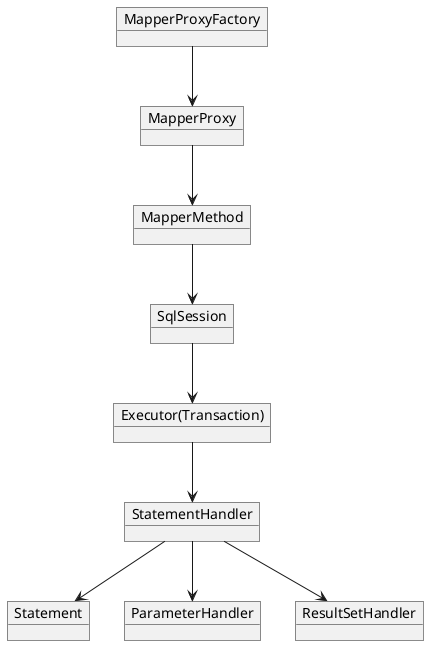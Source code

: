 @startuml

object MapperProxyFactory
object MapperProxy
object MapperMethod
object SqlSession
object "Executor(Transaction)" as E
object StatementHandler
object Statement
object ParameterHandler
object ResultSetHandler

MapperProxyFactory --> MapperProxy
MapperProxy --> MapperMethod
MapperMethod --> SqlSession

SqlSession --> E
E --> StatementHandler
StatementHandler --> Statement
StatementHandler --> ParameterHandler
StatementHandler --> ResultSetHandler

@enduml
